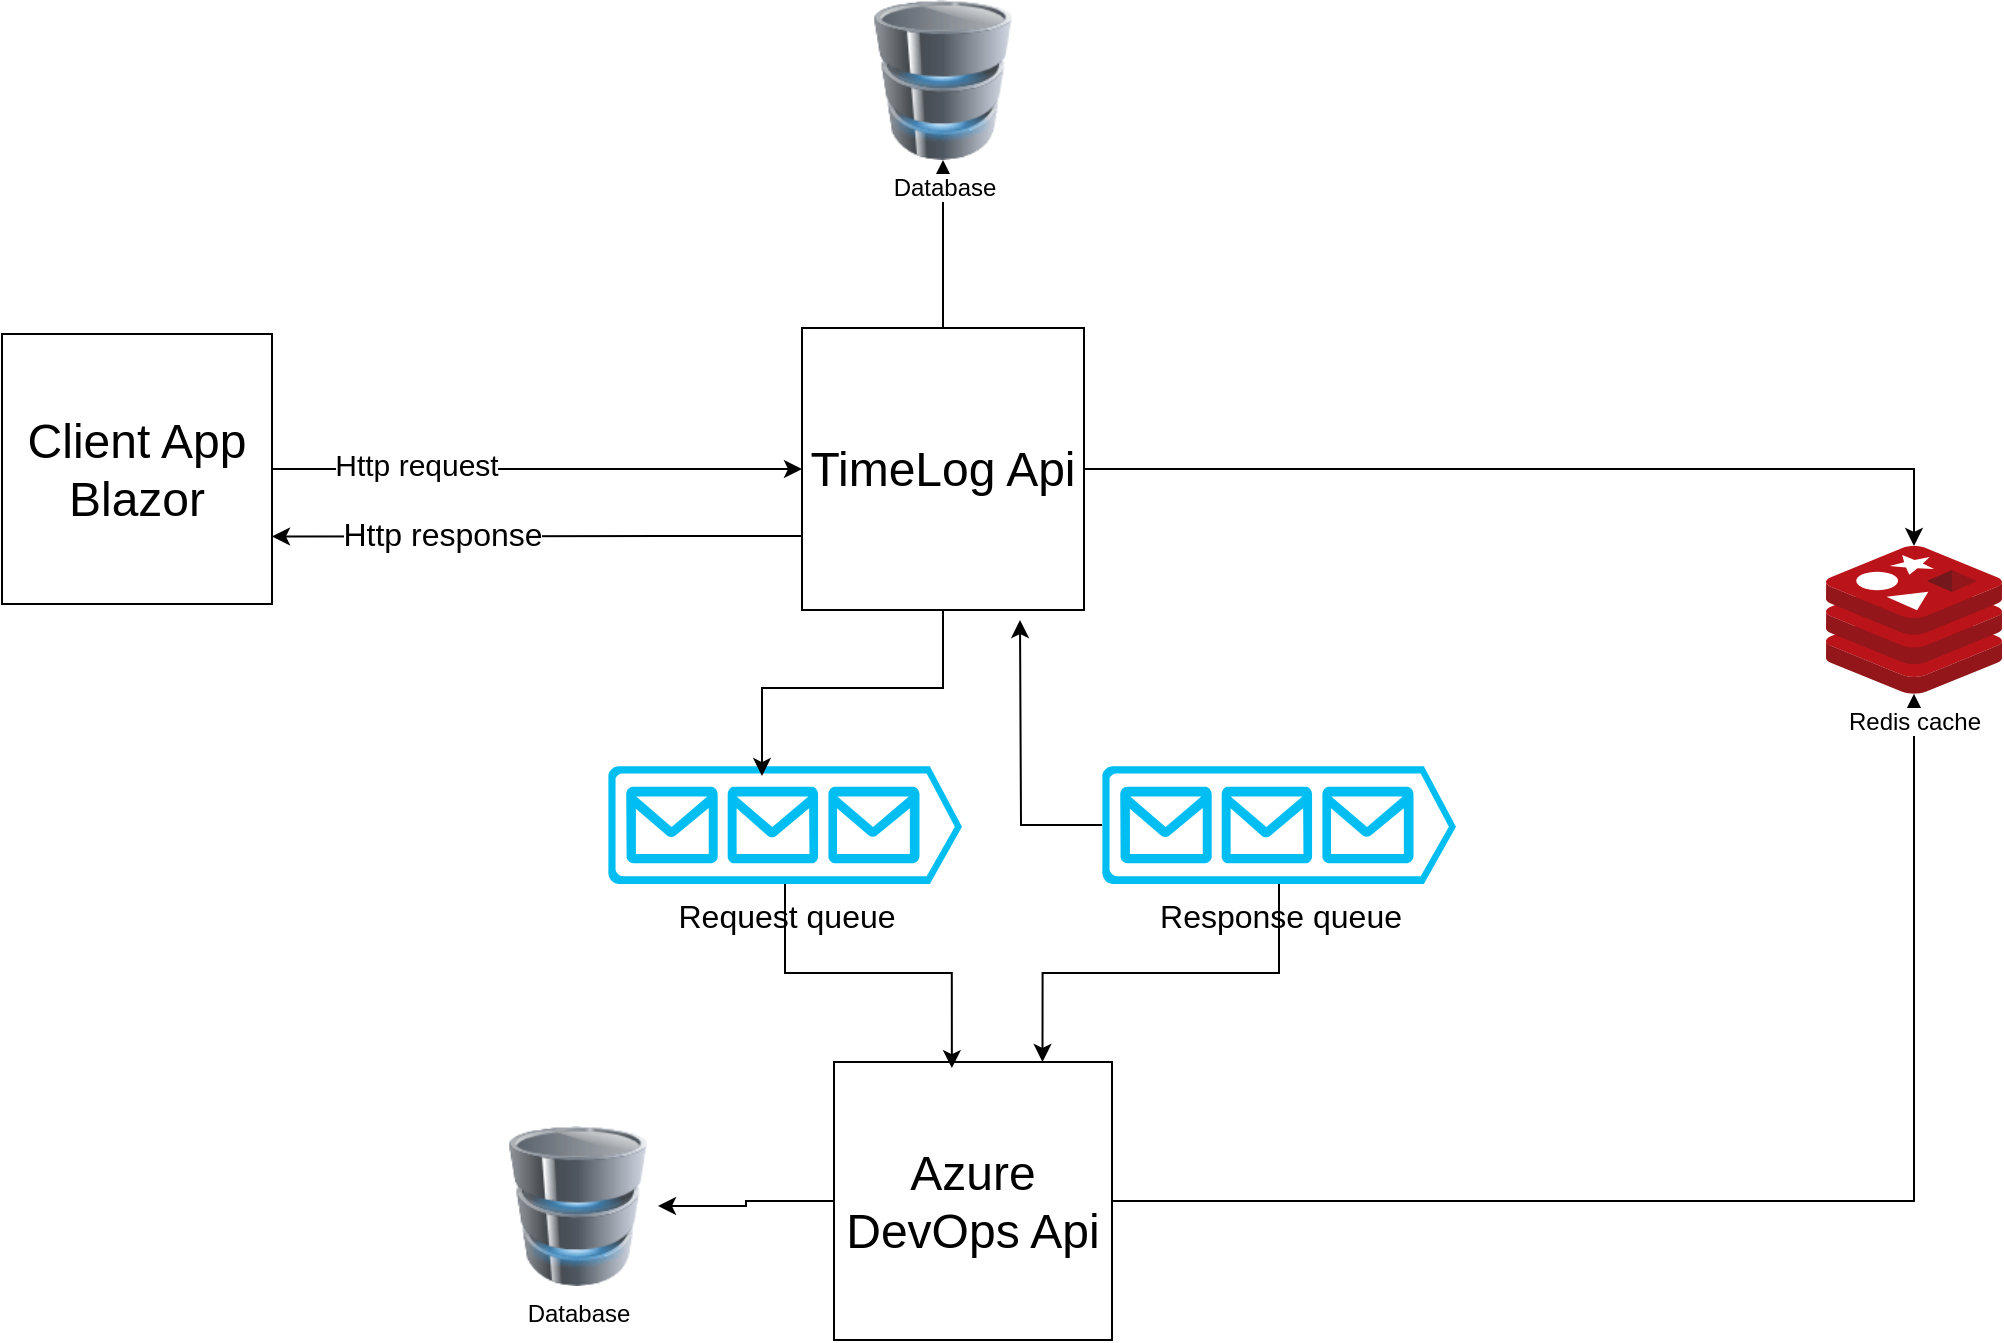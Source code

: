 <mxfile version="23.1.5" type="github">
  <diagram name="TimeLog App" id="AGfrPkhGgoIjOt-BJV3r">
    <mxGraphModel dx="1434" dy="738" grid="0" gridSize="10" guides="1" tooltips="1" connect="1" arrows="1" fold="1" page="1" pageScale="1" pageWidth="827" pageHeight="1169" math="0" shadow="0">
      <root>
        <mxCell id="0" />
        <mxCell id="1" parent="0" />
        <mxCell id="dWOf83Pedq_plMjNgrLh-1" style="edgeStyle=orthogonalEdgeStyle;rounded=0;orthogonalLoop=1;jettySize=auto;html=1;entryX=0;entryY=0.5;entryDx=0;entryDy=0;" edge="1" parent="1" source="dWOf83Pedq_plMjNgrLh-3" target="dWOf83Pedq_plMjNgrLh-6">
          <mxGeometry relative="1" as="geometry" />
        </mxCell>
        <mxCell id="dWOf83Pedq_plMjNgrLh-2" value="&lt;font style=&quot;font-size: 15px;&quot;&gt;Http request&lt;/font&gt;" style="edgeLabel;html=1;align=center;verticalAlign=middle;resizable=0;points=[];" vertex="1" connectable="0" parent="dWOf83Pedq_plMjNgrLh-1">
          <mxGeometry x="-0.457" y="4" relative="1" as="geometry">
            <mxPoint y="1" as="offset" />
          </mxGeometry>
        </mxCell>
        <mxCell id="dWOf83Pedq_plMjNgrLh-3" value="&lt;font style=&quot;font-size: 24px;&quot;&gt;Client App&lt;br&gt;Blazor&lt;/font&gt;" style="whiteSpace=wrap;html=1;aspect=fixed;" vertex="1" parent="1">
          <mxGeometry x="86" y="294" width="135" height="135" as="geometry" />
        </mxCell>
        <mxCell id="dWOf83Pedq_plMjNgrLh-4" style="edgeStyle=orthogonalEdgeStyle;rounded=0;orthogonalLoop=1;jettySize=auto;html=1;entryX=1;entryY=0.75;entryDx=0;entryDy=0;jumpSize=16;" edge="1" parent="1" source="dWOf83Pedq_plMjNgrLh-6" target="dWOf83Pedq_plMjNgrLh-3">
          <mxGeometry relative="1" as="geometry">
            <Array as="points">
              <mxPoint x="418" y="395" />
              <mxPoint x="418" y="395" />
            </Array>
          </mxGeometry>
        </mxCell>
        <mxCell id="dWOf83Pedq_plMjNgrLh-5" value="&lt;font style=&quot;font-size: 16px;&quot;&gt;Http response&lt;/font&gt;" style="edgeLabel;html=1;align=center;verticalAlign=middle;resizable=0;points=[];" vertex="1" connectable="0" parent="dWOf83Pedq_plMjNgrLh-4">
          <mxGeometry x="0.358" y="-1" relative="1" as="geometry">
            <mxPoint as="offset" />
          </mxGeometry>
        </mxCell>
        <mxCell id="dWOf83Pedq_plMjNgrLh-15" style="edgeStyle=orthogonalEdgeStyle;rounded=0;orthogonalLoop=1;jettySize=auto;html=1;" edge="1" parent="1" source="dWOf83Pedq_plMjNgrLh-6" target="dWOf83Pedq_plMjNgrLh-14">
          <mxGeometry relative="1" as="geometry" />
        </mxCell>
        <mxCell id="dWOf83Pedq_plMjNgrLh-19" style="edgeStyle=orthogonalEdgeStyle;rounded=0;orthogonalLoop=1;jettySize=auto;html=1;" edge="1" parent="1" source="dWOf83Pedq_plMjNgrLh-6" target="dWOf83Pedq_plMjNgrLh-18">
          <mxGeometry relative="1" as="geometry">
            <Array as="points">
              <mxPoint x="1042" y="362" />
            </Array>
          </mxGeometry>
        </mxCell>
        <mxCell id="dWOf83Pedq_plMjNgrLh-6" value="&lt;font style=&quot;font-size: 24px;&quot;&gt;TimeLog Api&lt;/font&gt;" style="whiteSpace=wrap;html=1;aspect=fixed;" vertex="1" parent="1">
          <mxGeometry x="486" y="291" width="141" height="141" as="geometry" />
        </mxCell>
        <mxCell id="dWOf83Pedq_plMjNgrLh-17" style="edgeStyle=orthogonalEdgeStyle;rounded=0;orthogonalLoop=1;jettySize=auto;html=1;" edge="1" parent="1" source="dWOf83Pedq_plMjNgrLh-7" target="dWOf83Pedq_plMjNgrLh-16">
          <mxGeometry relative="1" as="geometry" />
        </mxCell>
        <mxCell id="dWOf83Pedq_plMjNgrLh-20" style="edgeStyle=orthogonalEdgeStyle;rounded=0;orthogonalLoop=1;jettySize=auto;html=1;" edge="1" parent="1" source="dWOf83Pedq_plMjNgrLh-7" target="dWOf83Pedq_plMjNgrLh-18">
          <mxGeometry relative="1" as="geometry" />
        </mxCell>
        <mxCell id="dWOf83Pedq_plMjNgrLh-7" value="&lt;font style=&quot;font-size: 24px;&quot;&gt;Azure DevOps Api&lt;/font&gt;" style="whiteSpace=wrap;html=1;aspect=fixed;" vertex="1" parent="1">
          <mxGeometry x="502" y="658" width="139" height="139" as="geometry" />
        </mxCell>
        <mxCell id="dWOf83Pedq_plMjNgrLh-8" value="&lt;font style=&quot;font-size: 16px;&quot;&gt;Request queue&lt;/font&gt;" style="verticalLabelPosition=bottom;html=1;verticalAlign=top;align=center;strokeColor=none;fillColor=#00BEF2;shape=mxgraph.azure.queue_generic;pointerEvents=1;" vertex="1" parent="1">
          <mxGeometry x="389" y="510" width="177" height="59" as="geometry" />
        </mxCell>
        <mxCell id="dWOf83Pedq_plMjNgrLh-9" style="edgeStyle=orthogonalEdgeStyle;rounded=0;orthogonalLoop=1;jettySize=auto;html=1;entryX=0.435;entryY=0.085;entryDx=0;entryDy=0;entryPerimeter=0;" edge="1" parent="1" source="dWOf83Pedq_plMjNgrLh-6" target="dWOf83Pedq_plMjNgrLh-8">
          <mxGeometry relative="1" as="geometry" />
        </mxCell>
        <mxCell id="dWOf83Pedq_plMjNgrLh-10" style="edgeStyle=orthogonalEdgeStyle;rounded=0;orthogonalLoop=1;jettySize=auto;html=1;entryX=0.424;entryY=0.022;entryDx=0;entryDy=0;entryPerimeter=0;" edge="1" parent="1" source="dWOf83Pedq_plMjNgrLh-8" target="dWOf83Pedq_plMjNgrLh-7">
          <mxGeometry relative="1" as="geometry" />
        </mxCell>
        <mxCell id="dWOf83Pedq_plMjNgrLh-11" style="edgeStyle=orthogonalEdgeStyle;rounded=0;orthogonalLoop=1;jettySize=auto;html=1;" edge="1" parent="1" source="dWOf83Pedq_plMjNgrLh-13">
          <mxGeometry relative="1" as="geometry">
            <mxPoint x="595" y="437" as="targetPoint" />
          </mxGeometry>
        </mxCell>
        <mxCell id="dWOf83Pedq_plMjNgrLh-12" style="edgeStyle=orthogonalEdgeStyle;rounded=0;orthogonalLoop=1;jettySize=auto;html=1;entryX=0.75;entryY=0;entryDx=0;entryDy=0;" edge="1" parent="1" source="dWOf83Pedq_plMjNgrLh-13" target="dWOf83Pedq_plMjNgrLh-7">
          <mxGeometry relative="1" as="geometry" />
        </mxCell>
        <mxCell id="dWOf83Pedq_plMjNgrLh-13" value="&lt;font style=&quot;font-size: 16px;&quot;&gt;Response queue&lt;/font&gt;" style="verticalLabelPosition=bottom;html=1;verticalAlign=top;align=center;strokeColor=none;fillColor=#00BEF2;shape=mxgraph.azure.queue_generic;pointerEvents=1;" vertex="1" parent="1">
          <mxGeometry x="636" y="510" width="177" height="59" as="geometry" />
        </mxCell>
        <mxCell id="dWOf83Pedq_plMjNgrLh-14" value="Database" style="image;html=1;image=img/lib/clip_art/computers/Database_128x128.png" vertex="1" parent="1">
          <mxGeometry x="516.5" y="127" width="80" height="80" as="geometry" />
        </mxCell>
        <mxCell id="dWOf83Pedq_plMjNgrLh-16" value="Database" style="image;html=1;image=img/lib/clip_art/computers/Database_128x128.png" vertex="1" parent="1">
          <mxGeometry x="334" y="690" width="80" height="80" as="geometry" />
        </mxCell>
        <mxCell id="dWOf83Pedq_plMjNgrLh-18" value="Redis cache" style="image;sketch=0;aspect=fixed;html=1;points=[];align=center;fontSize=12;image=img/lib/mscae/Cache_Redis_Product.svg;" vertex="1" parent="1">
          <mxGeometry x="998" y="400" width="88" height="73.92" as="geometry" />
        </mxCell>
      </root>
    </mxGraphModel>
  </diagram>
</mxfile>
